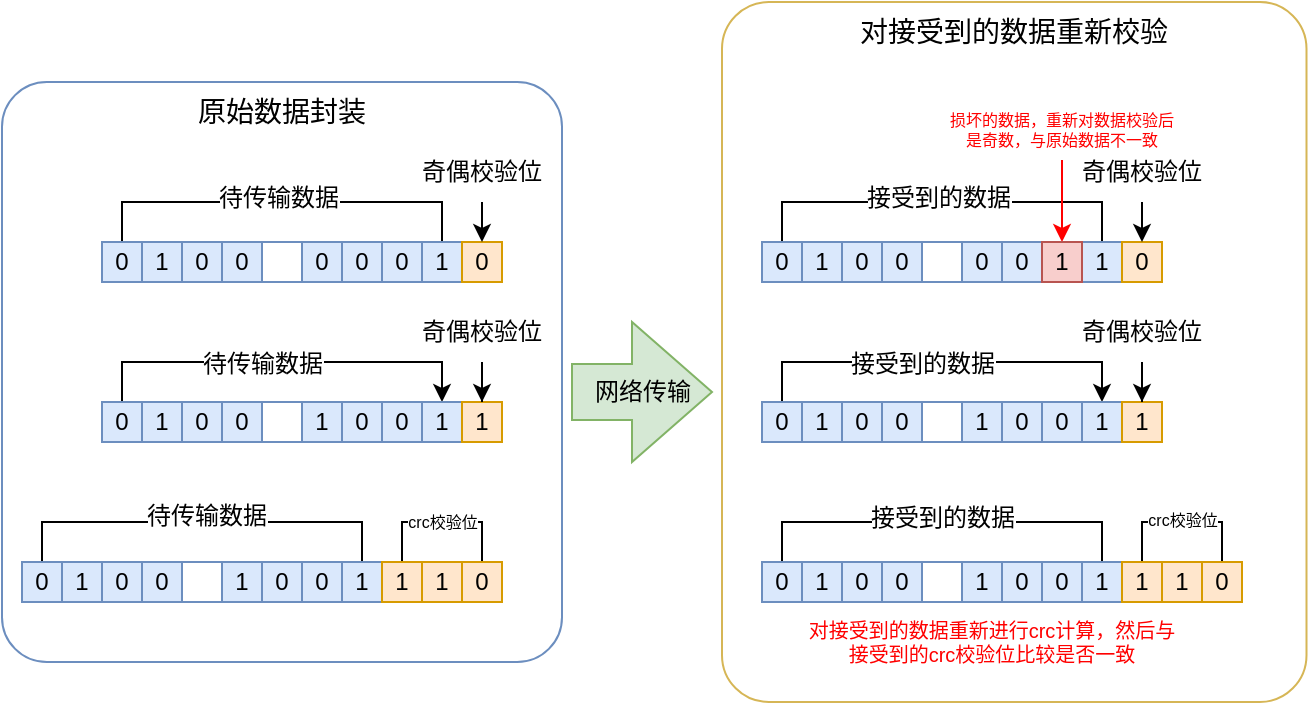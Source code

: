 <mxfile version="20.7.4" type="device"><diagram id="7KH_Y3nn6q3vLTxqSGXE" name="第 1 页"><mxGraphModel dx="694" dy="1565" grid="1" gridSize="10" guides="1" tooltips="1" connect="1" arrows="0" fold="1" page="1" pageScale="1" pageWidth="827" pageHeight="1169" math="0" shadow="0"><root><mxCell id="0"/><mxCell id="1" parent="0"/><mxCell id="Jpb4nX0FijzJp6k224h4-77" value="原始数据封装" style="rounded=1;whiteSpace=wrap;html=1;fontSize=14;verticalAlign=top;arcSize=8;fillColor=none;strokeColor=#6c8ebf;" vertex="1" parent="1"><mxGeometry x="200" y="20" width="280" height="290" as="geometry"/></mxCell><mxCell id="Jpb4nX0FijzJp6k224h4-71" style="edgeStyle=orthogonalEdgeStyle;rounded=0;orthogonalLoop=1;jettySize=auto;html=1;exitX=0.5;exitY=0;exitDx=0;exitDy=0;fontSize=15;entryX=0.5;entryY=0;entryDx=0;entryDy=0;endArrow=none;endFill=0;" edge="1" parent="1" source="Jpb4nX0FijzJp6k224h4-3" target="Jpb4nX0FijzJp6k224h4-10"><mxGeometry relative="1" as="geometry"><Array as="points"><mxPoint x="260" y="80"/><mxPoint x="420" y="80"/></Array></mxGeometry></mxCell><mxCell id="Jpb4nX0FijzJp6k224h4-72" value="待传输数据" style="edgeLabel;html=1;align=center;verticalAlign=middle;resizable=0;points=[];fontSize=12;" vertex="1" connectable="0" parent="Jpb4nX0FijzJp6k224h4-71"><mxGeometry x="0.255" y="2" relative="1" as="geometry"><mxPoint x="-28" as="offset"/></mxGeometry></mxCell><mxCell id="Jpb4nX0FijzJp6k224h4-3" value="0" style="rounded=0;whiteSpace=wrap;html=1;fillColor=#dae8fc;strokeColor=#6c8ebf;" vertex="1" parent="1"><mxGeometry x="250" y="100" width="20" height="20" as="geometry"/></mxCell><mxCell id="Jpb4nX0FijzJp6k224h4-4" value="1" style="rounded=0;whiteSpace=wrap;html=1;fillColor=#dae8fc;strokeColor=#6c8ebf;" vertex="1" parent="1"><mxGeometry x="270" y="100" width="20" height="20" as="geometry"/></mxCell><mxCell id="Jpb4nX0FijzJp6k224h4-5" value="0" style="rounded=0;whiteSpace=wrap;html=1;fillColor=#dae8fc;strokeColor=#6c8ebf;" vertex="1" parent="1"><mxGeometry x="290" y="100" width="20" height="20" as="geometry"/></mxCell><mxCell id="Jpb4nX0FijzJp6k224h4-6" value="0" style="rounded=0;whiteSpace=wrap;html=1;fillColor=#dae8fc;strokeColor=#6c8ebf;" vertex="1" parent="1"><mxGeometry x="310" y="100" width="20" height="20" as="geometry"/></mxCell><mxCell id="Jpb4nX0FijzJp6k224h4-7" value="" style="rounded=0;whiteSpace=wrap;html=1;fillColor=none;strokeColor=#6c8ebf;" vertex="1" parent="1"><mxGeometry x="330" y="100" width="20" height="20" as="geometry"/></mxCell><mxCell id="Jpb4nX0FijzJp6k224h4-8" value="0" style="rounded=0;whiteSpace=wrap;html=1;fillColor=#dae8fc;strokeColor=#6c8ebf;" vertex="1" parent="1"><mxGeometry x="350" y="100" width="20" height="20" as="geometry"/></mxCell><mxCell id="Jpb4nX0FijzJp6k224h4-9" value="0" style="rounded=0;whiteSpace=wrap;html=1;fillColor=#dae8fc;strokeColor=#6c8ebf;" vertex="1" parent="1"><mxGeometry x="370" y="100" width="20" height="20" as="geometry"/></mxCell><mxCell id="Jpb4nX0FijzJp6k224h4-10" value="1" style="rounded=0;whiteSpace=wrap;html=1;fillColor=#dae8fc;strokeColor=#6c8ebf;" vertex="1" parent="1"><mxGeometry x="410" y="100" width="20" height="20" as="geometry"/></mxCell><mxCell id="Jpb4nX0FijzJp6k224h4-11" value="0" style="rounded=0;whiteSpace=wrap;html=1;fillColor=#dae8fc;strokeColor=#6c8ebf;" vertex="1" parent="1"><mxGeometry x="390" y="100" width="20" height="20" as="geometry"/></mxCell><mxCell id="Jpb4nX0FijzJp6k224h4-79" style="edgeStyle=orthogonalEdgeStyle;rounded=0;orthogonalLoop=1;jettySize=auto;html=1;exitX=0.5;exitY=0;exitDx=0;exitDy=0;entryX=0.5;entryY=0;entryDx=0;entryDy=0;fontSize=14;fontColor=#000000;endArrow=classic;endFill=1;" edge="1" parent="1" source="Jpb4nX0FijzJp6k224h4-21" target="Jpb4nX0FijzJp6k224h4-28"><mxGeometry relative="1" as="geometry"/></mxCell><mxCell id="Jpb4nX0FijzJp6k224h4-80" value="&lt;span style=&quot;font-size: 12px;&quot;&gt;待传输数据&lt;/span&gt;" style="edgeLabel;html=1;align=center;verticalAlign=middle;resizable=0;points=[];fontSize=14;fontColor=#000000;" vertex="1" connectable="0" parent="Jpb4nX0FijzJp6k224h4-79"><mxGeometry x="-0.106" relative="1" as="geometry"><mxPoint as="offset"/></mxGeometry></mxCell><mxCell id="Jpb4nX0FijzJp6k224h4-21" value="0" style="rounded=0;whiteSpace=wrap;html=1;fillColor=#dae8fc;strokeColor=#6c8ebf;" vertex="1" parent="1"><mxGeometry x="250" y="180" width="20" height="20" as="geometry"/></mxCell><mxCell id="Jpb4nX0FijzJp6k224h4-22" value="1" style="rounded=0;whiteSpace=wrap;html=1;fillColor=#dae8fc;strokeColor=#6c8ebf;" vertex="1" parent="1"><mxGeometry x="270" y="180" width="20" height="20" as="geometry"/></mxCell><mxCell id="Jpb4nX0FijzJp6k224h4-23" value="0" style="rounded=0;whiteSpace=wrap;html=1;fillColor=#dae8fc;strokeColor=#6c8ebf;" vertex="1" parent="1"><mxGeometry x="290" y="180" width="20" height="20" as="geometry"/></mxCell><mxCell id="Jpb4nX0FijzJp6k224h4-24" value="0" style="rounded=0;whiteSpace=wrap;html=1;fillColor=#dae8fc;strokeColor=#6c8ebf;" vertex="1" parent="1"><mxGeometry x="310" y="180" width="20" height="20" as="geometry"/></mxCell><mxCell id="Jpb4nX0FijzJp6k224h4-25" value="" style="rounded=0;whiteSpace=wrap;html=1;fillColor=none;strokeColor=#6c8ebf;" vertex="1" parent="1"><mxGeometry x="330" y="180" width="20" height="20" as="geometry"/></mxCell><mxCell id="Jpb4nX0FijzJp6k224h4-26" value="1" style="rounded=0;whiteSpace=wrap;html=1;fillColor=#dae8fc;strokeColor=#6c8ebf;" vertex="1" parent="1"><mxGeometry x="350" y="180" width="20" height="20" as="geometry"/></mxCell><mxCell id="Jpb4nX0FijzJp6k224h4-27" value="0" style="rounded=0;whiteSpace=wrap;html=1;fillColor=#dae8fc;strokeColor=#6c8ebf;" vertex="1" parent="1"><mxGeometry x="370" y="180" width="20" height="20" as="geometry"/></mxCell><mxCell id="Jpb4nX0FijzJp6k224h4-28" value="1" style="rounded=0;whiteSpace=wrap;html=1;fillColor=#dae8fc;strokeColor=#6c8ebf;" vertex="1" parent="1"><mxGeometry x="410" y="180" width="20" height="20" as="geometry"/></mxCell><mxCell id="Jpb4nX0FijzJp6k224h4-29" value="0" style="rounded=0;whiteSpace=wrap;html=1;fillColor=#dae8fc;strokeColor=#6c8ebf;" vertex="1" parent="1"><mxGeometry x="390" y="180" width="20" height="20" as="geometry"/></mxCell><mxCell id="Jpb4nX0FijzJp6k224h4-153" style="edgeStyle=orthogonalEdgeStyle;rounded=0;orthogonalLoop=1;jettySize=auto;html=1;exitX=0.5;exitY=0;exitDx=0;exitDy=0;entryX=0.5;entryY=0;entryDx=0;entryDy=0;strokeColor=#000000;fontSize=8;fontColor=#FF0000;startArrow=none;startFill=0;endArrow=none;endFill=0;" edge="1" parent="1" source="Jpb4nX0FijzJp6k224h4-39" target="Jpb4nX0FijzJp6k224h4-46"><mxGeometry relative="1" as="geometry"/></mxCell><mxCell id="Jpb4nX0FijzJp6k224h4-154" value="&lt;span style=&quot;color: rgb(0, 0, 0); font-size: 12px;&quot;&gt;待传输数据&lt;/span&gt;" style="edgeLabel;html=1;align=center;verticalAlign=middle;resizable=0;points=[];fontSize=8;fontColor=#FF0000;" vertex="1" connectable="0" parent="Jpb4nX0FijzJp6k224h4-153"><mxGeometry x="-0.061" y="3" relative="1" as="geometry"><mxPoint x="8" as="offset"/></mxGeometry></mxCell><mxCell id="Jpb4nX0FijzJp6k224h4-39" value="0" style="rounded=0;whiteSpace=wrap;html=1;fillColor=#dae8fc;strokeColor=#6c8ebf;" vertex="1" parent="1"><mxGeometry x="210" y="260" width="20" height="20" as="geometry"/></mxCell><mxCell id="Jpb4nX0FijzJp6k224h4-40" value="1" style="rounded=0;whiteSpace=wrap;html=1;fillColor=#dae8fc;strokeColor=#6c8ebf;" vertex="1" parent="1"><mxGeometry x="230" y="260" width="20" height="20" as="geometry"/></mxCell><mxCell id="Jpb4nX0FijzJp6k224h4-41" value="0" style="rounded=0;whiteSpace=wrap;html=1;fillColor=#dae8fc;strokeColor=#6c8ebf;" vertex="1" parent="1"><mxGeometry x="250" y="260" width="20" height="20" as="geometry"/></mxCell><mxCell id="Jpb4nX0FijzJp6k224h4-42" value="0" style="rounded=0;whiteSpace=wrap;html=1;fillColor=#dae8fc;strokeColor=#6c8ebf;" vertex="1" parent="1"><mxGeometry x="270" y="260" width="20" height="20" as="geometry"/></mxCell><mxCell id="Jpb4nX0FijzJp6k224h4-43" value="" style="rounded=0;whiteSpace=wrap;html=1;fillColor=none;strokeColor=#6c8ebf;" vertex="1" parent="1"><mxGeometry x="290" y="260" width="20" height="20" as="geometry"/></mxCell><mxCell id="Jpb4nX0FijzJp6k224h4-44" value="1" style="rounded=0;whiteSpace=wrap;html=1;fillColor=#dae8fc;strokeColor=#6c8ebf;" vertex="1" parent="1"><mxGeometry x="310" y="260" width="20" height="20" as="geometry"/></mxCell><mxCell id="Jpb4nX0FijzJp6k224h4-45" value="0" style="rounded=0;whiteSpace=wrap;html=1;fillColor=#dae8fc;strokeColor=#6c8ebf;" vertex="1" parent="1"><mxGeometry x="330" y="260" width="20" height="20" as="geometry"/></mxCell><mxCell id="Jpb4nX0FijzJp6k224h4-46" value="1" style="rounded=0;whiteSpace=wrap;html=1;fillColor=#dae8fc;strokeColor=#6c8ebf;" vertex="1" parent="1"><mxGeometry x="370" y="260" width="20" height="20" as="geometry"/></mxCell><mxCell id="Jpb4nX0FijzJp6k224h4-47" value="0" style="rounded=0;whiteSpace=wrap;html=1;fillColor=#dae8fc;strokeColor=#6c8ebf;" vertex="1" parent="1"><mxGeometry x="350" y="260" width="20" height="20" as="geometry"/></mxCell><mxCell id="Jpb4nX0FijzJp6k224h4-155" style="edgeStyle=orthogonalEdgeStyle;rounded=0;orthogonalLoop=1;jettySize=auto;html=1;exitX=0.5;exitY=0;exitDx=0;exitDy=0;entryX=0.5;entryY=0;entryDx=0;entryDy=0;strokeColor=#000000;fontSize=8;fontColor=#FF0000;startArrow=none;startFill=0;endArrow=none;endFill=0;" edge="1" parent="1" source="Jpb4nX0FijzJp6k224h4-48" target="Jpb4nX0FijzJp6k224h4-55"><mxGeometry relative="1" as="geometry"/></mxCell><mxCell id="Jpb4nX0FijzJp6k224h4-156" value="&lt;span style=&quot;color: rgb(0, 0, 0); font-size: 12px;&quot;&gt;接受到的数据&lt;/span&gt;" style="edgeLabel;html=1;align=center;verticalAlign=middle;resizable=0;points=[];fontSize=8;fontColor=#FF0000;" vertex="1" connectable="0" parent="Jpb4nX0FijzJp6k224h4-155"><mxGeometry x="0.149" y="2" relative="1" as="geometry"><mxPoint x="-15" as="offset"/></mxGeometry></mxCell><mxCell id="Jpb4nX0FijzJp6k224h4-48" value="0" style="rounded=0;whiteSpace=wrap;html=1;fillColor=#dae8fc;strokeColor=#6c8ebf;" vertex="1" parent="1"><mxGeometry x="580" y="260" width="20" height="20" as="geometry"/></mxCell><mxCell id="Jpb4nX0FijzJp6k224h4-49" value="1" style="rounded=0;whiteSpace=wrap;html=1;fillColor=#dae8fc;strokeColor=#6c8ebf;" vertex="1" parent="1"><mxGeometry x="600" y="260" width="20" height="20" as="geometry"/></mxCell><mxCell id="Jpb4nX0FijzJp6k224h4-50" value="0" style="rounded=0;whiteSpace=wrap;html=1;fillColor=#dae8fc;strokeColor=#6c8ebf;" vertex="1" parent="1"><mxGeometry x="620" y="260" width="20" height="20" as="geometry"/></mxCell><mxCell id="Jpb4nX0FijzJp6k224h4-51" value="0" style="rounded=0;whiteSpace=wrap;html=1;fillColor=#dae8fc;strokeColor=#6c8ebf;" vertex="1" parent="1"><mxGeometry x="640" y="260" width="20" height="20" as="geometry"/></mxCell><mxCell id="Jpb4nX0FijzJp6k224h4-52" value="" style="rounded=0;whiteSpace=wrap;html=1;fillColor=none;strokeColor=#6c8ebf;" vertex="1" parent="1"><mxGeometry x="660" y="260" width="20" height="20" as="geometry"/></mxCell><mxCell id="Jpb4nX0FijzJp6k224h4-53" value="1" style="rounded=0;whiteSpace=wrap;html=1;fillColor=#dae8fc;strokeColor=#6c8ebf;" vertex="1" parent="1"><mxGeometry x="680" y="260" width="20" height="20" as="geometry"/></mxCell><mxCell id="Jpb4nX0FijzJp6k224h4-54" value="0" style="rounded=0;whiteSpace=wrap;html=1;fillColor=#dae8fc;strokeColor=#6c8ebf;" vertex="1" parent="1"><mxGeometry x="700" y="260" width="20" height="20" as="geometry"/></mxCell><mxCell id="Jpb4nX0FijzJp6k224h4-55" value="1" style="rounded=0;whiteSpace=wrap;html=1;fillColor=#dae8fc;strokeColor=#6c8ebf;" vertex="1" parent="1"><mxGeometry x="740" y="260" width="20" height="20" as="geometry"/></mxCell><mxCell id="Jpb4nX0FijzJp6k224h4-56" value="0" style="rounded=0;whiteSpace=wrap;html=1;fillColor=#dae8fc;strokeColor=#6c8ebf;" vertex="1" parent="1"><mxGeometry x="720" y="260" width="20" height="20" as="geometry"/></mxCell><mxCell id="Jpb4nX0FijzJp6k224h4-157" style="edgeStyle=orthogonalEdgeStyle;rounded=0;orthogonalLoop=1;jettySize=auto;html=1;exitX=0.5;exitY=0;exitDx=0;exitDy=0;entryX=0.5;entryY=0;entryDx=0;entryDy=0;strokeColor=#000000;fontSize=8;fontColor=#FF0000;startArrow=none;startFill=0;endArrow=none;endFill=0;" edge="1" parent="1" source="Jpb4nX0FijzJp6k224h4-57" target="Jpb4nX0FijzJp6k224h4-63"><mxGeometry relative="1" as="geometry"/></mxCell><mxCell id="Jpb4nX0FijzJp6k224h4-158" value="crc校验位" style="edgeLabel;html=1;align=center;verticalAlign=middle;resizable=0;points=[];fontSize=8;fontColor=#000000;" vertex="1" connectable="0" parent="Jpb4nX0FijzJp6k224h4-157"><mxGeometry x="-0.073" relative="1" as="geometry"><mxPoint x="3" as="offset"/></mxGeometry></mxCell><mxCell id="Jpb4nX0FijzJp6k224h4-57" value="1" style="rounded=0;whiteSpace=wrap;html=1;fillColor=#ffe6cc;strokeColor=#d79b00;" vertex="1" parent="1"><mxGeometry x="390" y="260" width="20" height="20" as="geometry"/></mxCell><mxCell id="Jpb4nX0FijzJp6k224h4-58" value="1" style="rounded=0;whiteSpace=wrap;html=1;fillColor=#ffe6cc;strokeColor=#d79b00;" vertex="1" parent="1"><mxGeometry x="410" y="260" width="20" height="20" as="geometry"/></mxCell><mxCell id="Jpb4nX0FijzJp6k224h4-161" style="edgeStyle=orthogonalEdgeStyle;rounded=0;orthogonalLoop=1;jettySize=auto;html=1;exitX=0.5;exitY=0;exitDx=0;exitDy=0;entryX=0.5;entryY=0;entryDx=0;entryDy=0;strokeColor=#000000;fontSize=8;fontColor=#000000;startArrow=none;startFill=0;endArrow=none;endFill=0;" edge="1" parent="1" source="Jpb4nX0FijzJp6k224h4-59" target="Jpb4nX0FijzJp6k224h4-67"><mxGeometry relative="1" as="geometry"><Array as="points"><mxPoint x="770" y="240"/><mxPoint x="810" y="240"/></Array></mxGeometry></mxCell><mxCell id="Jpb4nX0FijzJp6k224h4-162" value="crc校验位" style="edgeLabel;html=1;align=center;verticalAlign=middle;resizable=0;points=[];fontSize=8;fontColor=#000000;" vertex="1" connectable="0" parent="Jpb4nX0FijzJp6k224h4-161"><mxGeometry x="-0.214" y="1" relative="1" as="geometry"><mxPoint x="8" as="offset"/></mxGeometry></mxCell><mxCell id="Jpb4nX0FijzJp6k224h4-59" value="1" style="rounded=0;whiteSpace=wrap;html=1;fillColor=#ffe6cc;strokeColor=#d79b00;" vertex="1" parent="1"><mxGeometry x="760" y="260" width="20" height="20" as="geometry"/></mxCell><mxCell id="Jpb4nX0FijzJp6k224h4-60" value="1" style="rounded=0;whiteSpace=wrap;html=1;fillColor=#ffe6cc;strokeColor=#d79b00;" vertex="1" parent="1"><mxGeometry x="780" y="260" width="20" height="20" as="geometry"/></mxCell><mxCell id="Jpb4nX0FijzJp6k224h4-61" value="0" style="rounded=0;whiteSpace=wrap;html=1;fillColor=#ffe6cc;strokeColor=#d79b00;" vertex="1" parent="1"><mxGeometry x="430" y="100" width="20" height="20" as="geometry"/></mxCell><mxCell id="Jpb4nX0FijzJp6k224h4-62" value="1" style="rounded=0;whiteSpace=wrap;html=1;fillColor=#ffe6cc;strokeColor=#d79b00;" vertex="1" parent="1"><mxGeometry x="430" y="180" width="20" height="20" as="geometry"/></mxCell><mxCell id="Jpb4nX0FijzJp6k224h4-63" value="0" style="rounded=0;whiteSpace=wrap;html=1;fillColor=#ffe6cc;strokeColor=#d79b00;" vertex="1" parent="1"><mxGeometry x="430" y="260" width="20" height="20" as="geometry"/></mxCell><mxCell id="Jpb4nX0FijzJp6k224h4-67" value="0" style="rounded=0;whiteSpace=wrap;html=1;fillColor=#ffe6cc;strokeColor=#d79b00;" vertex="1" parent="1"><mxGeometry x="800" y="260" width="20" height="20" as="geometry"/></mxCell><mxCell id="Jpb4nX0FijzJp6k224h4-69" value="网络传输" style="html=1;shadow=0;dashed=0;align=center;verticalAlign=middle;shape=mxgraph.arrows2.arrow;dy=0.6;dx=40;notch=0;strokeColor=#82b366;fillColor=#d5e8d4;" vertex="1" parent="1"><mxGeometry x="485" y="140" width="70" height="70" as="geometry"/></mxCell><mxCell id="Jpb4nX0FijzJp6k224h4-75" style="edgeStyle=orthogonalEdgeStyle;rounded=0;orthogonalLoop=1;jettySize=auto;html=1;exitX=0.5;exitY=1;exitDx=0;exitDy=0;entryX=0.5;entryY=0;entryDx=0;entryDy=0;fontSize=12;endArrow=classic;endFill=1;" edge="1" parent="1" source="Jpb4nX0FijzJp6k224h4-74" target="Jpb4nX0FijzJp6k224h4-61"><mxGeometry relative="1" as="geometry"/></mxCell><mxCell id="Jpb4nX0FijzJp6k224h4-74" value="奇偶校验位" style="text;html=1;strokeColor=none;fillColor=none;align=center;verticalAlign=middle;whiteSpace=wrap;rounded=0;fontSize=12;" vertex="1" parent="1"><mxGeometry x="400" y="50" width="80" height="30" as="geometry"/></mxCell><mxCell id="Jpb4nX0FijzJp6k224h4-78" value="对接受到的数据重新校验" style="rounded=1;whiteSpace=wrap;html=1;fontSize=14;verticalAlign=top;arcSize=8;fillColor=none;strokeColor=#d6b656;" vertex="1" parent="1"><mxGeometry x="560" y="-20" width="292.25" height="350" as="geometry"/></mxCell><mxCell id="Jpb4nX0FijzJp6k224h4-81" style="edgeStyle=orthogonalEdgeStyle;rounded=0;orthogonalLoop=1;jettySize=auto;html=1;fontSize=12;endArrow=classic;endFill=1;" edge="1" parent="1" source="Jpb4nX0FijzJp6k224h4-82" target="Jpb4nX0FijzJp6k224h4-62"><mxGeometry relative="1" as="geometry"><mxPoint x="440" y="180" as="targetPoint"/></mxGeometry></mxCell><mxCell id="Jpb4nX0FijzJp6k224h4-82" value="奇偶校验位" style="text;html=1;strokeColor=none;fillColor=none;align=center;verticalAlign=middle;whiteSpace=wrap;rounded=0;fontSize=12;" vertex="1" parent="1"><mxGeometry x="400" y="130" width="80" height="30" as="geometry"/></mxCell><mxCell id="Jpb4nX0FijzJp6k224h4-109" style="edgeStyle=orthogonalEdgeStyle;rounded=0;orthogonalLoop=1;jettySize=auto;html=1;exitX=0.5;exitY=0;exitDx=0;exitDy=0;entryX=0.5;entryY=0;entryDx=0;entryDy=0;fontSize=14;fontColor=#000000;endArrow=classic;endFill=1;" edge="1" parent="1" source="Jpb4nX0FijzJp6k224h4-111" target="Jpb4nX0FijzJp6k224h4-118"><mxGeometry relative="1" as="geometry"/></mxCell><mxCell id="Jpb4nX0FijzJp6k224h4-110" value="&lt;span style=&quot;font-size: 12px;&quot;&gt;接受到的数据&lt;/span&gt;" style="edgeLabel;html=1;align=center;verticalAlign=middle;resizable=0;points=[];fontSize=14;fontColor=#000000;" vertex="1" connectable="0" parent="Jpb4nX0FijzJp6k224h4-109"><mxGeometry x="-0.106" relative="1" as="geometry"><mxPoint as="offset"/></mxGeometry></mxCell><mxCell id="Jpb4nX0FijzJp6k224h4-111" value="0" style="rounded=0;whiteSpace=wrap;html=1;fillColor=#dae8fc;strokeColor=#6c8ebf;" vertex="1" parent="1"><mxGeometry x="580" y="180" width="20" height="20" as="geometry"/></mxCell><mxCell id="Jpb4nX0FijzJp6k224h4-112" value="1" style="rounded=0;whiteSpace=wrap;html=1;fillColor=#dae8fc;strokeColor=#6c8ebf;" vertex="1" parent="1"><mxGeometry x="600" y="180" width="20" height="20" as="geometry"/></mxCell><mxCell id="Jpb4nX0FijzJp6k224h4-113" value="0" style="rounded=0;whiteSpace=wrap;html=1;fillColor=#dae8fc;strokeColor=#6c8ebf;" vertex="1" parent="1"><mxGeometry x="620" y="180" width="20" height="20" as="geometry"/></mxCell><mxCell id="Jpb4nX0FijzJp6k224h4-114" value="0" style="rounded=0;whiteSpace=wrap;html=1;fillColor=#dae8fc;strokeColor=#6c8ebf;" vertex="1" parent="1"><mxGeometry x="640" y="180" width="20" height="20" as="geometry"/></mxCell><mxCell id="Jpb4nX0FijzJp6k224h4-115" value="" style="rounded=0;whiteSpace=wrap;html=1;fillColor=none;strokeColor=#6c8ebf;" vertex="1" parent="1"><mxGeometry x="660" y="180" width="20" height="20" as="geometry"/></mxCell><mxCell id="Jpb4nX0FijzJp6k224h4-116" value="1" style="rounded=0;whiteSpace=wrap;html=1;fillColor=#dae8fc;strokeColor=#6c8ebf;" vertex="1" parent="1"><mxGeometry x="680" y="180" width="20" height="20" as="geometry"/></mxCell><mxCell id="Jpb4nX0FijzJp6k224h4-117" value="0" style="rounded=0;whiteSpace=wrap;html=1;fillColor=#dae8fc;strokeColor=#6c8ebf;" vertex="1" parent="1"><mxGeometry x="700" y="180" width="20" height="20" as="geometry"/></mxCell><mxCell id="Jpb4nX0FijzJp6k224h4-118" value="1" style="rounded=0;whiteSpace=wrap;html=1;fillColor=#dae8fc;strokeColor=#6c8ebf;" vertex="1" parent="1"><mxGeometry x="740" y="180" width="20" height="20" as="geometry"/></mxCell><mxCell id="Jpb4nX0FijzJp6k224h4-119" value="0" style="rounded=0;whiteSpace=wrap;html=1;fillColor=#dae8fc;strokeColor=#6c8ebf;" vertex="1" parent="1"><mxGeometry x="720" y="180" width="20" height="20" as="geometry"/></mxCell><mxCell id="Jpb4nX0FijzJp6k224h4-120" value="1" style="rounded=0;whiteSpace=wrap;html=1;fillColor=#ffe6cc;strokeColor=#d79b00;" vertex="1" parent="1"><mxGeometry x="760" y="180" width="20" height="20" as="geometry"/></mxCell><mxCell id="Jpb4nX0FijzJp6k224h4-121" style="edgeStyle=orthogonalEdgeStyle;rounded=0;orthogonalLoop=1;jettySize=auto;html=1;fontSize=12;endArrow=classic;endFill=1;" edge="1" parent="1" source="Jpb4nX0FijzJp6k224h4-122" target="Jpb4nX0FijzJp6k224h4-120"><mxGeometry relative="1" as="geometry"><mxPoint x="770" y="180" as="targetPoint"/></mxGeometry></mxCell><mxCell id="Jpb4nX0FijzJp6k224h4-122" value="奇偶校验位" style="text;html=1;strokeColor=none;fillColor=none;align=center;verticalAlign=middle;whiteSpace=wrap;rounded=0;fontSize=12;" vertex="1" parent="1"><mxGeometry x="730" y="130" width="80" height="30" as="geometry"/></mxCell><mxCell id="Jpb4nX0FijzJp6k224h4-137" style="edgeStyle=orthogonalEdgeStyle;rounded=0;orthogonalLoop=1;jettySize=auto;html=1;exitX=0.5;exitY=0;exitDx=0;exitDy=0;fontSize=15;entryX=0.5;entryY=0;entryDx=0;entryDy=0;endArrow=none;endFill=0;" edge="1" parent="1" source="Jpb4nX0FijzJp6k224h4-139" target="Jpb4nX0FijzJp6k224h4-146"><mxGeometry relative="1" as="geometry"><Array as="points"><mxPoint x="590" y="80"/><mxPoint x="750" y="80"/></Array></mxGeometry></mxCell><mxCell id="Jpb4nX0FijzJp6k224h4-138" value="接受到的数据" style="edgeLabel;html=1;align=center;verticalAlign=middle;resizable=0;points=[];fontSize=12;" vertex="1" connectable="0" parent="Jpb4nX0FijzJp6k224h4-137"><mxGeometry x="0.255" y="2" relative="1" as="geometry"><mxPoint x="-28" as="offset"/></mxGeometry></mxCell><mxCell id="Jpb4nX0FijzJp6k224h4-139" value="0" style="rounded=0;whiteSpace=wrap;html=1;fillColor=#dae8fc;strokeColor=#6c8ebf;" vertex="1" parent="1"><mxGeometry x="580" y="100" width="20" height="20" as="geometry"/></mxCell><mxCell id="Jpb4nX0FijzJp6k224h4-140" value="1" style="rounded=0;whiteSpace=wrap;html=1;fillColor=#dae8fc;strokeColor=#6c8ebf;" vertex="1" parent="1"><mxGeometry x="600" y="100" width="20" height="20" as="geometry"/></mxCell><mxCell id="Jpb4nX0FijzJp6k224h4-141" value="0" style="rounded=0;whiteSpace=wrap;html=1;fillColor=#dae8fc;strokeColor=#6c8ebf;" vertex="1" parent="1"><mxGeometry x="620" y="100" width="20" height="20" as="geometry"/></mxCell><mxCell id="Jpb4nX0FijzJp6k224h4-142" value="0" style="rounded=0;whiteSpace=wrap;html=1;fillColor=#dae8fc;strokeColor=#6c8ebf;" vertex="1" parent="1"><mxGeometry x="640" y="100" width="20" height="20" as="geometry"/></mxCell><mxCell id="Jpb4nX0FijzJp6k224h4-143" value="" style="rounded=0;whiteSpace=wrap;html=1;fillColor=none;strokeColor=#6c8ebf;" vertex="1" parent="1"><mxGeometry x="660" y="100" width="20" height="20" as="geometry"/></mxCell><mxCell id="Jpb4nX0FijzJp6k224h4-144" value="0" style="rounded=0;whiteSpace=wrap;html=1;fillColor=#dae8fc;strokeColor=#6c8ebf;" vertex="1" parent="1"><mxGeometry x="680" y="100" width="20" height="20" as="geometry"/></mxCell><mxCell id="Jpb4nX0FijzJp6k224h4-145" value="0" style="rounded=0;whiteSpace=wrap;html=1;fillColor=#dae8fc;strokeColor=#6c8ebf;" vertex="1" parent="1"><mxGeometry x="700" y="100" width="20" height="20" as="geometry"/></mxCell><mxCell id="Jpb4nX0FijzJp6k224h4-146" value="1" style="rounded=0;whiteSpace=wrap;html=1;fillColor=#dae8fc;strokeColor=#6c8ebf;" vertex="1" parent="1"><mxGeometry x="740" y="100" width="20" height="20" as="geometry"/></mxCell><mxCell id="Jpb4nX0FijzJp6k224h4-151" style="edgeStyle=orthogonalEdgeStyle;rounded=0;orthogonalLoop=1;jettySize=auto;html=1;exitX=0.5;exitY=0;exitDx=0;exitDy=0;fontSize=14;fontColor=#FF0000;endArrow=none;endFill=0;startArrow=classic;startFill=1;entryX=0.5;entryY=1;entryDx=0;entryDy=0;strokeColor=#FF0000;" edge="1" parent="1" source="Jpb4nX0FijzJp6k224h4-147" target="Jpb4nX0FijzJp6k224h4-152"><mxGeometry relative="1" as="geometry"><mxPoint x="730.2" y="30" as="targetPoint"/></mxGeometry></mxCell><mxCell id="Jpb4nX0FijzJp6k224h4-147" value="1" style="rounded=0;whiteSpace=wrap;html=1;fillColor=#f8cecc;strokeColor=#b85450;" vertex="1" parent="1"><mxGeometry x="720" y="100" width="20" height="20" as="geometry"/></mxCell><mxCell id="Jpb4nX0FijzJp6k224h4-148" value="0" style="rounded=0;whiteSpace=wrap;html=1;fillColor=#ffe6cc;strokeColor=#d79b00;" vertex="1" parent="1"><mxGeometry x="760" y="100" width="20" height="20" as="geometry"/></mxCell><mxCell id="Jpb4nX0FijzJp6k224h4-149" style="edgeStyle=orthogonalEdgeStyle;rounded=0;orthogonalLoop=1;jettySize=auto;html=1;exitX=0.5;exitY=1;exitDx=0;exitDy=0;entryX=0.5;entryY=0;entryDx=0;entryDy=0;fontSize=12;endArrow=classic;endFill=1;" edge="1" parent="1" source="Jpb4nX0FijzJp6k224h4-150" target="Jpb4nX0FijzJp6k224h4-148"><mxGeometry relative="1" as="geometry"/></mxCell><mxCell id="Jpb4nX0FijzJp6k224h4-150" value="奇偶校验位" style="text;html=1;strokeColor=none;fillColor=none;align=center;verticalAlign=middle;whiteSpace=wrap;rounded=0;fontSize=12;" vertex="1" parent="1"><mxGeometry x="730" y="50" width="80" height="30" as="geometry"/></mxCell><mxCell id="Jpb4nX0FijzJp6k224h4-152" value="损坏的数据，重新对数据校验后&lt;br&gt;是奇数，与原始数据不一致" style="text;html=1;strokeColor=none;fillColor=none;align=center;verticalAlign=middle;whiteSpace=wrap;rounded=0;fontSize=8;fontColor=#FF0000;" vertex="1" parent="1"><mxGeometry x="625" y="29" width="210" height="30" as="geometry"/></mxCell><mxCell id="Jpb4nX0FijzJp6k224h4-163" value="对接受到的数据重新进行crc计算，然后与接受到的crc校验位比较是否一致" style="text;html=1;strokeColor=none;fillColor=none;align=center;verticalAlign=middle;whiteSpace=wrap;rounded=0;fontSize=10;fontColor=#FF0000;" vertex="1" parent="1"><mxGeometry x="600" y="290" width="189.5" height="20" as="geometry"/></mxCell></root></mxGraphModel></diagram></mxfile>